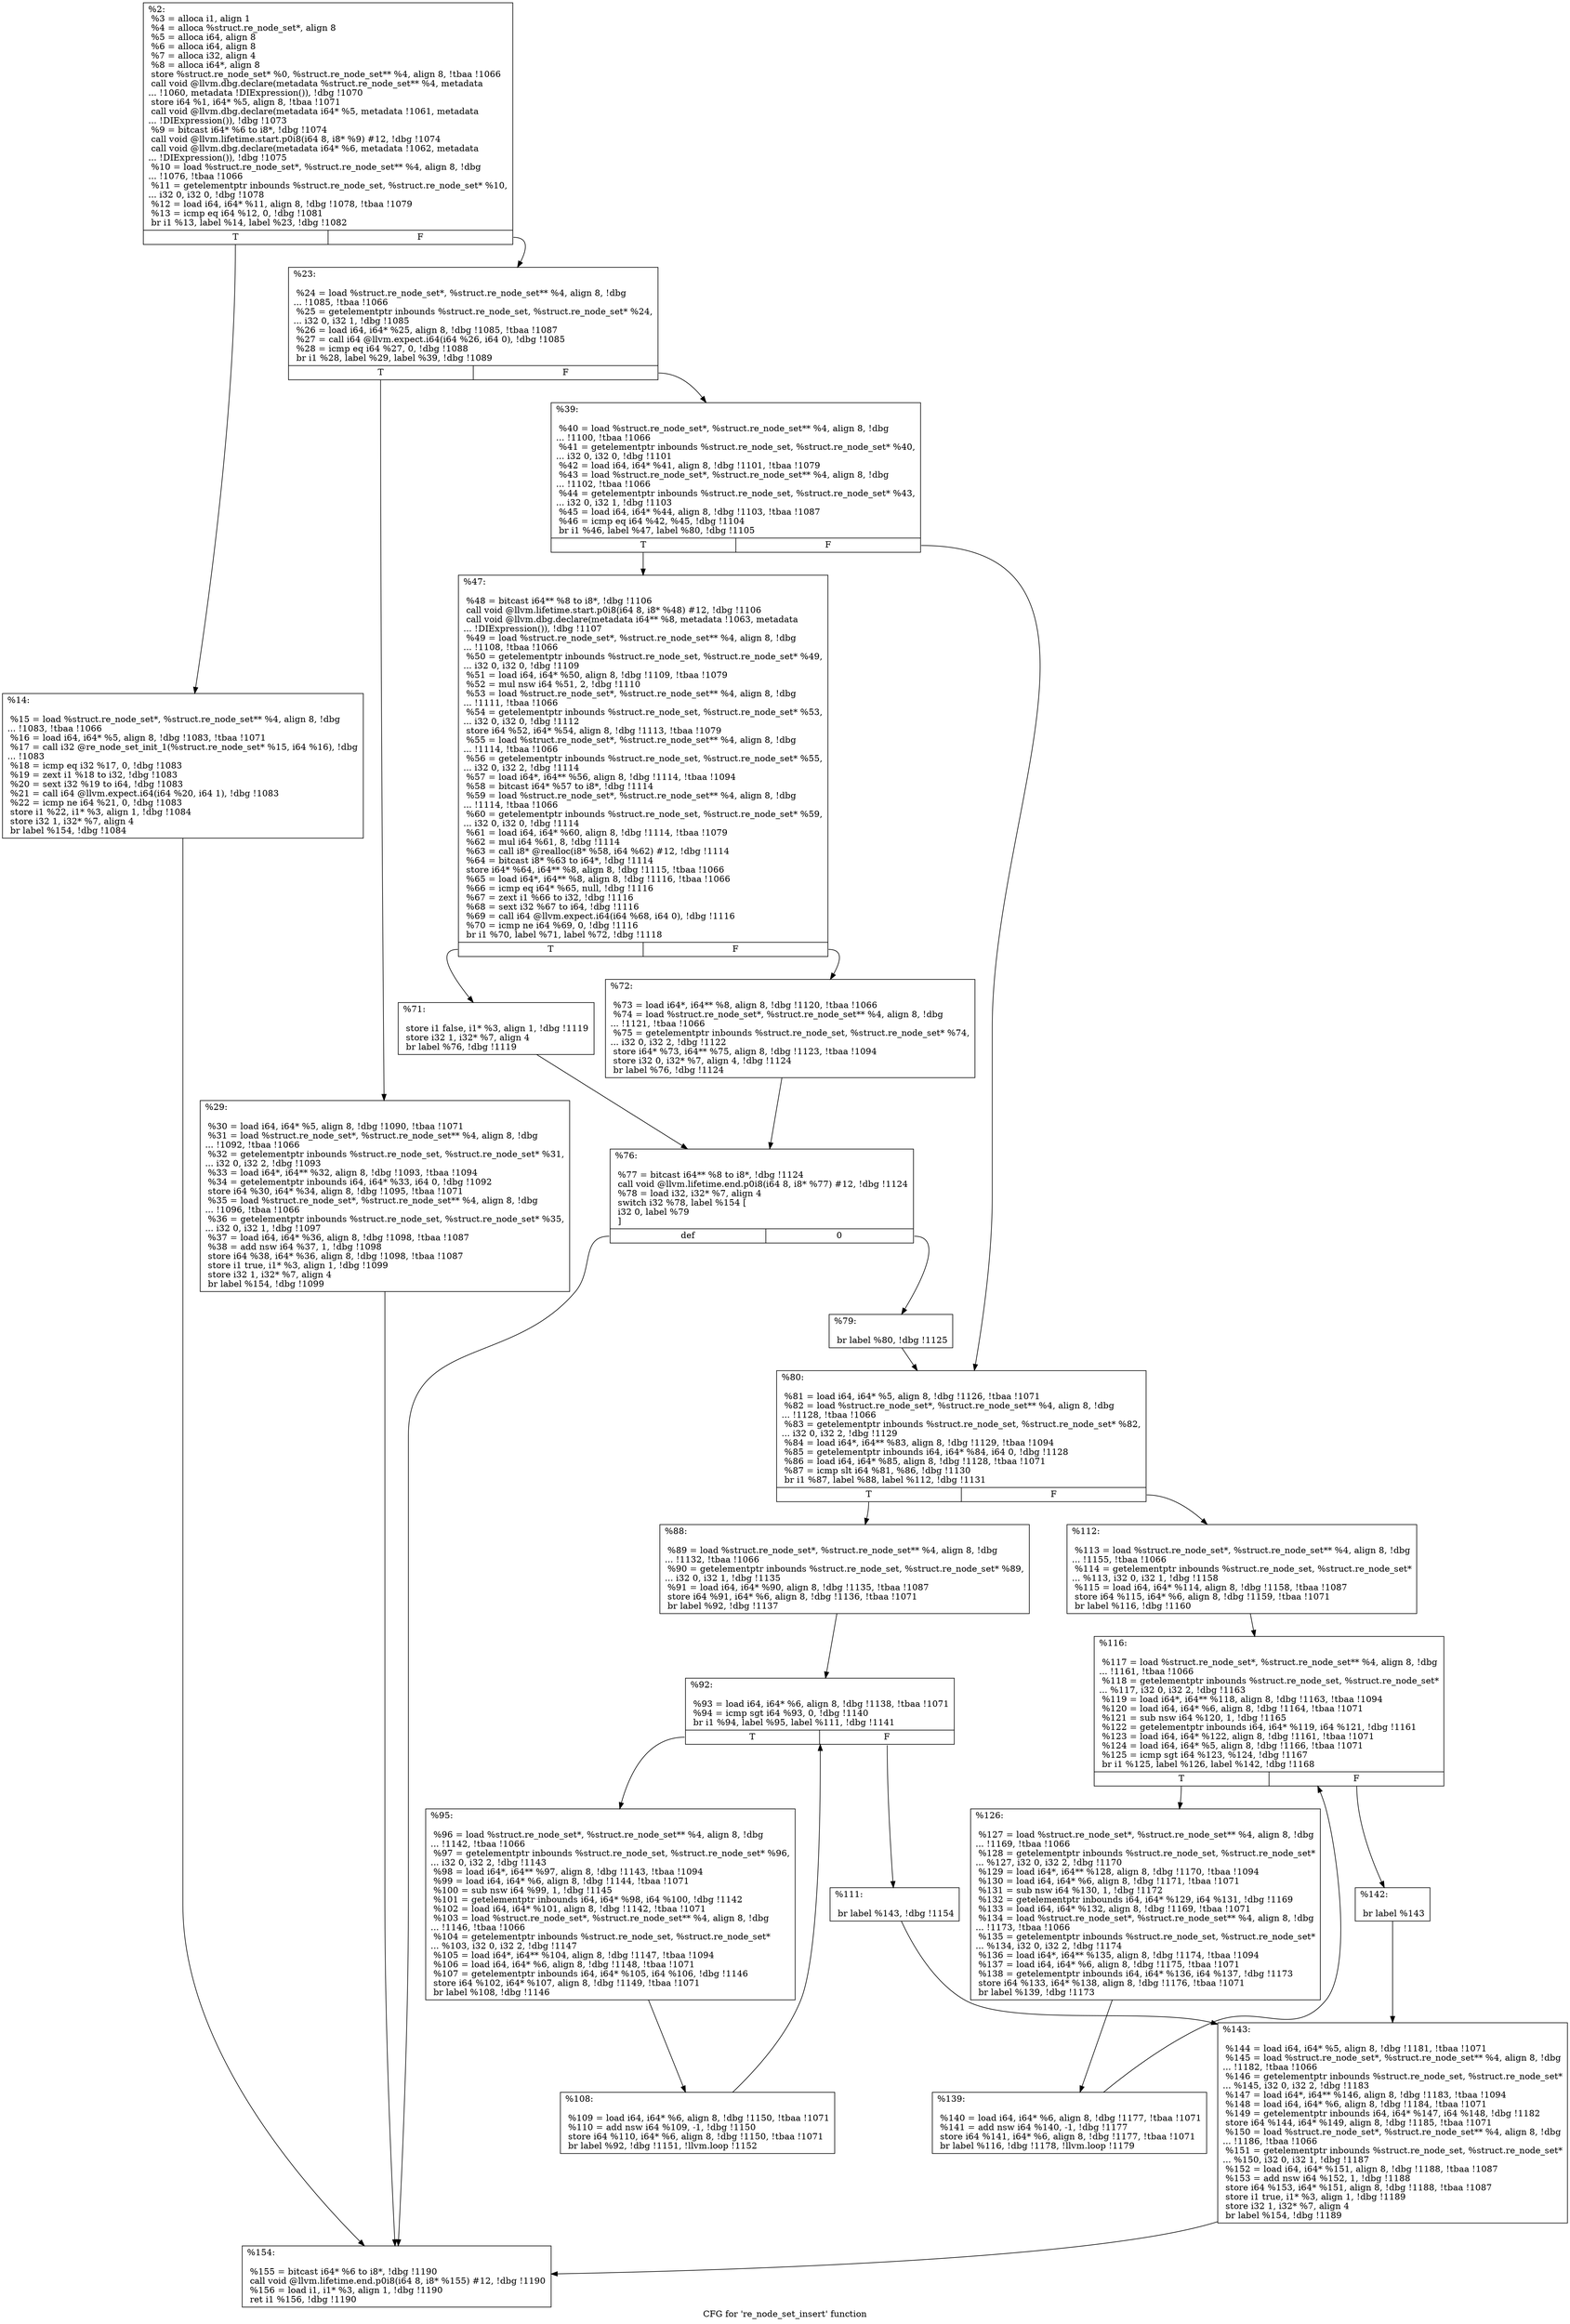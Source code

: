 digraph "CFG for 're_node_set_insert' function" {
	label="CFG for 're_node_set_insert' function";

	Node0xb8fe90 [shape=record,label="{%2:\l  %3 = alloca i1, align 1\l  %4 = alloca %struct.re_node_set*, align 8\l  %5 = alloca i64, align 8\l  %6 = alloca i64, align 8\l  %7 = alloca i32, align 4\l  %8 = alloca i64*, align 8\l  store %struct.re_node_set* %0, %struct.re_node_set** %4, align 8, !tbaa !1066\l  call void @llvm.dbg.declare(metadata %struct.re_node_set** %4, metadata\l... !1060, metadata !DIExpression()), !dbg !1070\l  store i64 %1, i64* %5, align 8, !tbaa !1071\l  call void @llvm.dbg.declare(metadata i64* %5, metadata !1061, metadata\l... !DIExpression()), !dbg !1073\l  %9 = bitcast i64* %6 to i8*, !dbg !1074\l  call void @llvm.lifetime.start.p0i8(i64 8, i8* %9) #12, !dbg !1074\l  call void @llvm.dbg.declare(metadata i64* %6, metadata !1062, metadata\l... !DIExpression()), !dbg !1075\l  %10 = load %struct.re_node_set*, %struct.re_node_set** %4, align 8, !dbg\l... !1076, !tbaa !1066\l  %11 = getelementptr inbounds %struct.re_node_set, %struct.re_node_set* %10,\l... i32 0, i32 0, !dbg !1078\l  %12 = load i64, i64* %11, align 8, !dbg !1078, !tbaa !1079\l  %13 = icmp eq i64 %12, 0, !dbg !1081\l  br i1 %13, label %14, label %23, !dbg !1082\l|{<s0>T|<s1>F}}"];
	Node0xb8fe90:s0 -> Node0xb8ff40;
	Node0xb8fe90:s1 -> Node0xb8ff90;
	Node0xb8ff40 [shape=record,label="{%14:\l\l  %15 = load %struct.re_node_set*, %struct.re_node_set** %4, align 8, !dbg\l... !1083, !tbaa !1066\l  %16 = load i64, i64* %5, align 8, !dbg !1083, !tbaa !1071\l  %17 = call i32 @re_node_set_init_1(%struct.re_node_set* %15, i64 %16), !dbg\l... !1083\l  %18 = icmp eq i32 %17, 0, !dbg !1083\l  %19 = zext i1 %18 to i32, !dbg !1083\l  %20 = sext i32 %19 to i64, !dbg !1083\l  %21 = call i64 @llvm.expect.i64(i64 %20, i64 1), !dbg !1083\l  %22 = icmp ne i64 %21, 0, !dbg !1083\l  store i1 %22, i1* %3, align 1, !dbg !1084\l  store i32 1, i32* %7, align 4\l  br label %154, !dbg !1084\l}"];
	Node0xb8ff40 -> Node0xb905d0;
	Node0xb8ff90 [shape=record,label="{%23:\l\l  %24 = load %struct.re_node_set*, %struct.re_node_set** %4, align 8, !dbg\l... !1085, !tbaa !1066\l  %25 = getelementptr inbounds %struct.re_node_set, %struct.re_node_set* %24,\l... i32 0, i32 1, !dbg !1085\l  %26 = load i64, i64* %25, align 8, !dbg !1085, !tbaa !1087\l  %27 = call i64 @llvm.expect.i64(i64 %26, i64 0), !dbg !1085\l  %28 = icmp eq i64 %27, 0, !dbg !1088\l  br i1 %28, label %29, label %39, !dbg !1089\l|{<s0>T|<s1>F}}"];
	Node0xb8ff90:s0 -> Node0xb8ffe0;
	Node0xb8ff90:s1 -> Node0xb90030;
	Node0xb8ffe0 [shape=record,label="{%29:\l\l  %30 = load i64, i64* %5, align 8, !dbg !1090, !tbaa !1071\l  %31 = load %struct.re_node_set*, %struct.re_node_set** %4, align 8, !dbg\l... !1092, !tbaa !1066\l  %32 = getelementptr inbounds %struct.re_node_set, %struct.re_node_set* %31,\l... i32 0, i32 2, !dbg !1093\l  %33 = load i64*, i64** %32, align 8, !dbg !1093, !tbaa !1094\l  %34 = getelementptr inbounds i64, i64* %33, i64 0, !dbg !1092\l  store i64 %30, i64* %34, align 8, !dbg !1095, !tbaa !1071\l  %35 = load %struct.re_node_set*, %struct.re_node_set** %4, align 8, !dbg\l... !1096, !tbaa !1066\l  %36 = getelementptr inbounds %struct.re_node_set, %struct.re_node_set* %35,\l... i32 0, i32 1, !dbg !1097\l  %37 = load i64, i64* %36, align 8, !dbg !1098, !tbaa !1087\l  %38 = add nsw i64 %37, 1, !dbg !1098\l  store i64 %38, i64* %36, align 8, !dbg !1098, !tbaa !1087\l  store i1 true, i1* %3, align 1, !dbg !1099\l  store i32 1, i32* %7, align 4\l  br label %154, !dbg !1099\l}"];
	Node0xb8ffe0 -> Node0xb905d0;
	Node0xb90030 [shape=record,label="{%39:\l\l  %40 = load %struct.re_node_set*, %struct.re_node_set** %4, align 8, !dbg\l... !1100, !tbaa !1066\l  %41 = getelementptr inbounds %struct.re_node_set, %struct.re_node_set* %40,\l... i32 0, i32 0, !dbg !1101\l  %42 = load i64, i64* %41, align 8, !dbg !1101, !tbaa !1079\l  %43 = load %struct.re_node_set*, %struct.re_node_set** %4, align 8, !dbg\l... !1102, !tbaa !1066\l  %44 = getelementptr inbounds %struct.re_node_set, %struct.re_node_set* %43,\l... i32 0, i32 1, !dbg !1103\l  %45 = load i64, i64* %44, align 8, !dbg !1103, !tbaa !1087\l  %46 = icmp eq i64 %42, %45, !dbg !1104\l  br i1 %46, label %47, label %80, !dbg !1105\l|{<s0>T|<s1>F}}"];
	Node0xb90030:s0 -> Node0xb90080;
	Node0xb90030:s1 -> Node0xb90210;
	Node0xb90080 [shape=record,label="{%47:\l\l  %48 = bitcast i64** %8 to i8*, !dbg !1106\l  call void @llvm.lifetime.start.p0i8(i64 8, i8* %48) #12, !dbg !1106\l  call void @llvm.dbg.declare(metadata i64** %8, metadata !1063, metadata\l... !DIExpression()), !dbg !1107\l  %49 = load %struct.re_node_set*, %struct.re_node_set** %4, align 8, !dbg\l... !1108, !tbaa !1066\l  %50 = getelementptr inbounds %struct.re_node_set, %struct.re_node_set* %49,\l... i32 0, i32 0, !dbg !1109\l  %51 = load i64, i64* %50, align 8, !dbg !1109, !tbaa !1079\l  %52 = mul nsw i64 %51, 2, !dbg !1110\l  %53 = load %struct.re_node_set*, %struct.re_node_set** %4, align 8, !dbg\l... !1111, !tbaa !1066\l  %54 = getelementptr inbounds %struct.re_node_set, %struct.re_node_set* %53,\l... i32 0, i32 0, !dbg !1112\l  store i64 %52, i64* %54, align 8, !dbg !1113, !tbaa !1079\l  %55 = load %struct.re_node_set*, %struct.re_node_set** %4, align 8, !dbg\l... !1114, !tbaa !1066\l  %56 = getelementptr inbounds %struct.re_node_set, %struct.re_node_set* %55,\l... i32 0, i32 2, !dbg !1114\l  %57 = load i64*, i64** %56, align 8, !dbg !1114, !tbaa !1094\l  %58 = bitcast i64* %57 to i8*, !dbg !1114\l  %59 = load %struct.re_node_set*, %struct.re_node_set** %4, align 8, !dbg\l... !1114, !tbaa !1066\l  %60 = getelementptr inbounds %struct.re_node_set, %struct.re_node_set* %59,\l... i32 0, i32 0, !dbg !1114\l  %61 = load i64, i64* %60, align 8, !dbg !1114, !tbaa !1079\l  %62 = mul i64 %61, 8, !dbg !1114\l  %63 = call i8* @realloc(i8* %58, i64 %62) #12, !dbg !1114\l  %64 = bitcast i8* %63 to i64*, !dbg !1114\l  store i64* %64, i64** %8, align 8, !dbg !1115, !tbaa !1066\l  %65 = load i64*, i64** %8, align 8, !dbg !1116, !tbaa !1066\l  %66 = icmp eq i64* %65, null, !dbg !1116\l  %67 = zext i1 %66 to i32, !dbg !1116\l  %68 = sext i32 %67 to i64, !dbg !1116\l  %69 = call i64 @llvm.expect.i64(i64 %68, i64 0), !dbg !1116\l  %70 = icmp ne i64 %69, 0, !dbg !1116\l  br i1 %70, label %71, label %72, !dbg !1118\l|{<s0>T|<s1>F}}"];
	Node0xb90080:s0 -> Node0xb900d0;
	Node0xb90080:s1 -> Node0xb90120;
	Node0xb900d0 [shape=record,label="{%71:\l\l  store i1 false, i1* %3, align 1, !dbg !1119\l  store i32 1, i32* %7, align 4\l  br label %76, !dbg !1119\l}"];
	Node0xb900d0 -> Node0xb90170;
	Node0xb90120 [shape=record,label="{%72:\l\l  %73 = load i64*, i64** %8, align 8, !dbg !1120, !tbaa !1066\l  %74 = load %struct.re_node_set*, %struct.re_node_set** %4, align 8, !dbg\l... !1121, !tbaa !1066\l  %75 = getelementptr inbounds %struct.re_node_set, %struct.re_node_set* %74,\l... i32 0, i32 2, !dbg !1122\l  store i64* %73, i64** %75, align 8, !dbg !1123, !tbaa !1094\l  store i32 0, i32* %7, align 4, !dbg !1124\l  br label %76, !dbg !1124\l}"];
	Node0xb90120 -> Node0xb90170;
	Node0xb90170 [shape=record,label="{%76:\l\l  %77 = bitcast i64** %8 to i8*, !dbg !1124\l  call void @llvm.lifetime.end.p0i8(i64 8, i8* %77) #12, !dbg !1124\l  %78 = load i32, i32* %7, align 4\l  switch i32 %78, label %154 [\l    i32 0, label %79\l  ]\l|{<s0>def|<s1>0}}"];
	Node0xb90170:s0 -> Node0xb905d0;
	Node0xb90170:s1 -> Node0xb901c0;
	Node0xb901c0 [shape=record,label="{%79:\l\l  br label %80, !dbg !1125\l}"];
	Node0xb901c0 -> Node0xb90210;
	Node0xb90210 [shape=record,label="{%80:\l\l  %81 = load i64, i64* %5, align 8, !dbg !1126, !tbaa !1071\l  %82 = load %struct.re_node_set*, %struct.re_node_set** %4, align 8, !dbg\l... !1128, !tbaa !1066\l  %83 = getelementptr inbounds %struct.re_node_set, %struct.re_node_set* %82,\l... i32 0, i32 2, !dbg !1129\l  %84 = load i64*, i64** %83, align 8, !dbg !1129, !tbaa !1094\l  %85 = getelementptr inbounds i64, i64* %84, i64 0, !dbg !1128\l  %86 = load i64, i64* %85, align 8, !dbg !1128, !tbaa !1071\l  %87 = icmp slt i64 %81, %86, !dbg !1130\l  br i1 %87, label %88, label %112, !dbg !1131\l|{<s0>T|<s1>F}}"];
	Node0xb90210:s0 -> Node0xb90260;
	Node0xb90210:s1 -> Node0xb903f0;
	Node0xb90260 [shape=record,label="{%88:\l\l  %89 = load %struct.re_node_set*, %struct.re_node_set** %4, align 8, !dbg\l... !1132, !tbaa !1066\l  %90 = getelementptr inbounds %struct.re_node_set, %struct.re_node_set* %89,\l... i32 0, i32 1, !dbg !1135\l  %91 = load i64, i64* %90, align 8, !dbg !1135, !tbaa !1087\l  store i64 %91, i64* %6, align 8, !dbg !1136, !tbaa !1071\l  br label %92, !dbg !1137\l}"];
	Node0xb90260 -> Node0xb902b0;
	Node0xb902b0 [shape=record,label="{%92:\l\l  %93 = load i64, i64* %6, align 8, !dbg !1138, !tbaa !1071\l  %94 = icmp sgt i64 %93, 0, !dbg !1140\l  br i1 %94, label %95, label %111, !dbg !1141\l|{<s0>T|<s1>F}}"];
	Node0xb902b0:s0 -> Node0xb90300;
	Node0xb902b0:s1 -> Node0xb903a0;
	Node0xb90300 [shape=record,label="{%95:\l\l  %96 = load %struct.re_node_set*, %struct.re_node_set** %4, align 8, !dbg\l... !1142, !tbaa !1066\l  %97 = getelementptr inbounds %struct.re_node_set, %struct.re_node_set* %96,\l... i32 0, i32 2, !dbg !1143\l  %98 = load i64*, i64** %97, align 8, !dbg !1143, !tbaa !1094\l  %99 = load i64, i64* %6, align 8, !dbg !1144, !tbaa !1071\l  %100 = sub nsw i64 %99, 1, !dbg !1145\l  %101 = getelementptr inbounds i64, i64* %98, i64 %100, !dbg !1142\l  %102 = load i64, i64* %101, align 8, !dbg !1142, !tbaa !1071\l  %103 = load %struct.re_node_set*, %struct.re_node_set** %4, align 8, !dbg\l... !1146, !tbaa !1066\l  %104 = getelementptr inbounds %struct.re_node_set, %struct.re_node_set*\l... %103, i32 0, i32 2, !dbg !1147\l  %105 = load i64*, i64** %104, align 8, !dbg !1147, !tbaa !1094\l  %106 = load i64, i64* %6, align 8, !dbg !1148, !tbaa !1071\l  %107 = getelementptr inbounds i64, i64* %105, i64 %106, !dbg !1146\l  store i64 %102, i64* %107, align 8, !dbg !1149, !tbaa !1071\l  br label %108, !dbg !1146\l}"];
	Node0xb90300 -> Node0xb90350;
	Node0xb90350 [shape=record,label="{%108:\l\l  %109 = load i64, i64* %6, align 8, !dbg !1150, !tbaa !1071\l  %110 = add nsw i64 %109, -1, !dbg !1150\l  store i64 %110, i64* %6, align 8, !dbg !1150, !tbaa !1071\l  br label %92, !dbg !1151, !llvm.loop !1152\l}"];
	Node0xb90350 -> Node0xb902b0;
	Node0xb903a0 [shape=record,label="{%111:\l\l  br label %143, !dbg !1154\l}"];
	Node0xb903a0 -> Node0xb90580;
	Node0xb903f0 [shape=record,label="{%112:\l\l  %113 = load %struct.re_node_set*, %struct.re_node_set** %4, align 8, !dbg\l... !1155, !tbaa !1066\l  %114 = getelementptr inbounds %struct.re_node_set, %struct.re_node_set*\l... %113, i32 0, i32 1, !dbg !1158\l  %115 = load i64, i64* %114, align 8, !dbg !1158, !tbaa !1087\l  store i64 %115, i64* %6, align 8, !dbg !1159, !tbaa !1071\l  br label %116, !dbg !1160\l}"];
	Node0xb903f0 -> Node0xb90440;
	Node0xb90440 [shape=record,label="{%116:\l\l  %117 = load %struct.re_node_set*, %struct.re_node_set** %4, align 8, !dbg\l... !1161, !tbaa !1066\l  %118 = getelementptr inbounds %struct.re_node_set, %struct.re_node_set*\l... %117, i32 0, i32 2, !dbg !1163\l  %119 = load i64*, i64** %118, align 8, !dbg !1163, !tbaa !1094\l  %120 = load i64, i64* %6, align 8, !dbg !1164, !tbaa !1071\l  %121 = sub nsw i64 %120, 1, !dbg !1165\l  %122 = getelementptr inbounds i64, i64* %119, i64 %121, !dbg !1161\l  %123 = load i64, i64* %122, align 8, !dbg !1161, !tbaa !1071\l  %124 = load i64, i64* %5, align 8, !dbg !1166, !tbaa !1071\l  %125 = icmp sgt i64 %123, %124, !dbg !1167\l  br i1 %125, label %126, label %142, !dbg !1168\l|{<s0>T|<s1>F}}"];
	Node0xb90440:s0 -> Node0xb90490;
	Node0xb90440:s1 -> Node0xb90530;
	Node0xb90490 [shape=record,label="{%126:\l\l  %127 = load %struct.re_node_set*, %struct.re_node_set** %4, align 8, !dbg\l... !1169, !tbaa !1066\l  %128 = getelementptr inbounds %struct.re_node_set, %struct.re_node_set*\l... %127, i32 0, i32 2, !dbg !1170\l  %129 = load i64*, i64** %128, align 8, !dbg !1170, !tbaa !1094\l  %130 = load i64, i64* %6, align 8, !dbg !1171, !tbaa !1071\l  %131 = sub nsw i64 %130, 1, !dbg !1172\l  %132 = getelementptr inbounds i64, i64* %129, i64 %131, !dbg !1169\l  %133 = load i64, i64* %132, align 8, !dbg !1169, !tbaa !1071\l  %134 = load %struct.re_node_set*, %struct.re_node_set** %4, align 8, !dbg\l... !1173, !tbaa !1066\l  %135 = getelementptr inbounds %struct.re_node_set, %struct.re_node_set*\l... %134, i32 0, i32 2, !dbg !1174\l  %136 = load i64*, i64** %135, align 8, !dbg !1174, !tbaa !1094\l  %137 = load i64, i64* %6, align 8, !dbg !1175, !tbaa !1071\l  %138 = getelementptr inbounds i64, i64* %136, i64 %137, !dbg !1173\l  store i64 %133, i64* %138, align 8, !dbg !1176, !tbaa !1071\l  br label %139, !dbg !1173\l}"];
	Node0xb90490 -> Node0xb904e0;
	Node0xb904e0 [shape=record,label="{%139:\l\l  %140 = load i64, i64* %6, align 8, !dbg !1177, !tbaa !1071\l  %141 = add nsw i64 %140, -1, !dbg !1177\l  store i64 %141, i64* %6, align 8, !dbg !1177, !tbaa !1071\l  br label %116, !dbg !1178, !llvm.loop !1179\l}"];
	Node0xb904e0 -> Node0xb90440;
	Node0xb90530 [shape=record,label="{%142:\l\l  br label %143\l}"];
	Node0xb90530 -> Node0xb90580;
	Node0xb90580 [shape=record,label="{%143:\l\l  %144 = load i64, i64* %5, align 8, !dbg !1181, !tbaa !1071\l  %145 = load %struct.re_node_set*, %struct.re_node_set** %4, align 8, !dbg\l... !1182, !tbaa !1066\l  %146 = getelementptr inbounds %struct.re_node_set, %struct.re_node_set*\l... %145, i32 0, i32 2, !dbg !1183\l  %147 = load i64*, i64** %146, align 8, !dbg !1183, !tbaa !1094\l  %148 = load i64, i64* %6, align 8, !dbg !1184, !tbaa !1071\l  %149 = getelementptr inbounds i64, i64* %147, i64 %148, !dbg !1182\l  store i64 %144, i64* %149, align 8, !dbg !1185, !tbaa !1071\l  %150 = load %struct.re_node_set*, %struct.re_node_set** %4, align 8, !dbg\l... !1186, !tbaa !1066\l  %151 = getelementptr inbounds %struct.re_node_set, %struct.re_node_set*\l... %150, i32 0, i32 1, !dbg !1187\l  %152 = load i64, i64* %151, align 8, !dbg !1188, !tbaa !1087\l  %153 = add nsw i64 %152, 1, !dbg !1188\l  store i64 %153, i64* %151, align 8, !dbg !1188, !tbaa !1087\l  store i1 true, i1* %3, align 1, !dbg !1189\l  store i32 1, i32* %7, align 4\l  br label %154, !dbg !1189\l}"];
	Node0xb90580 -> Node0xb905d0;
	Node0xb905d0 [shape=record,label="{%154:\l\l  %155 = bitcast i64* %6 to i8*, !dbg !1190\l  call void @llvm.lifetime.end.p0i8(i64 8, i8* %155) #12, !dbg !1190\l  %156 = load i1, i1* %3, align 1, !dbg !1190\l  ret i1 %156, !dbg !1190\l}"];
}

